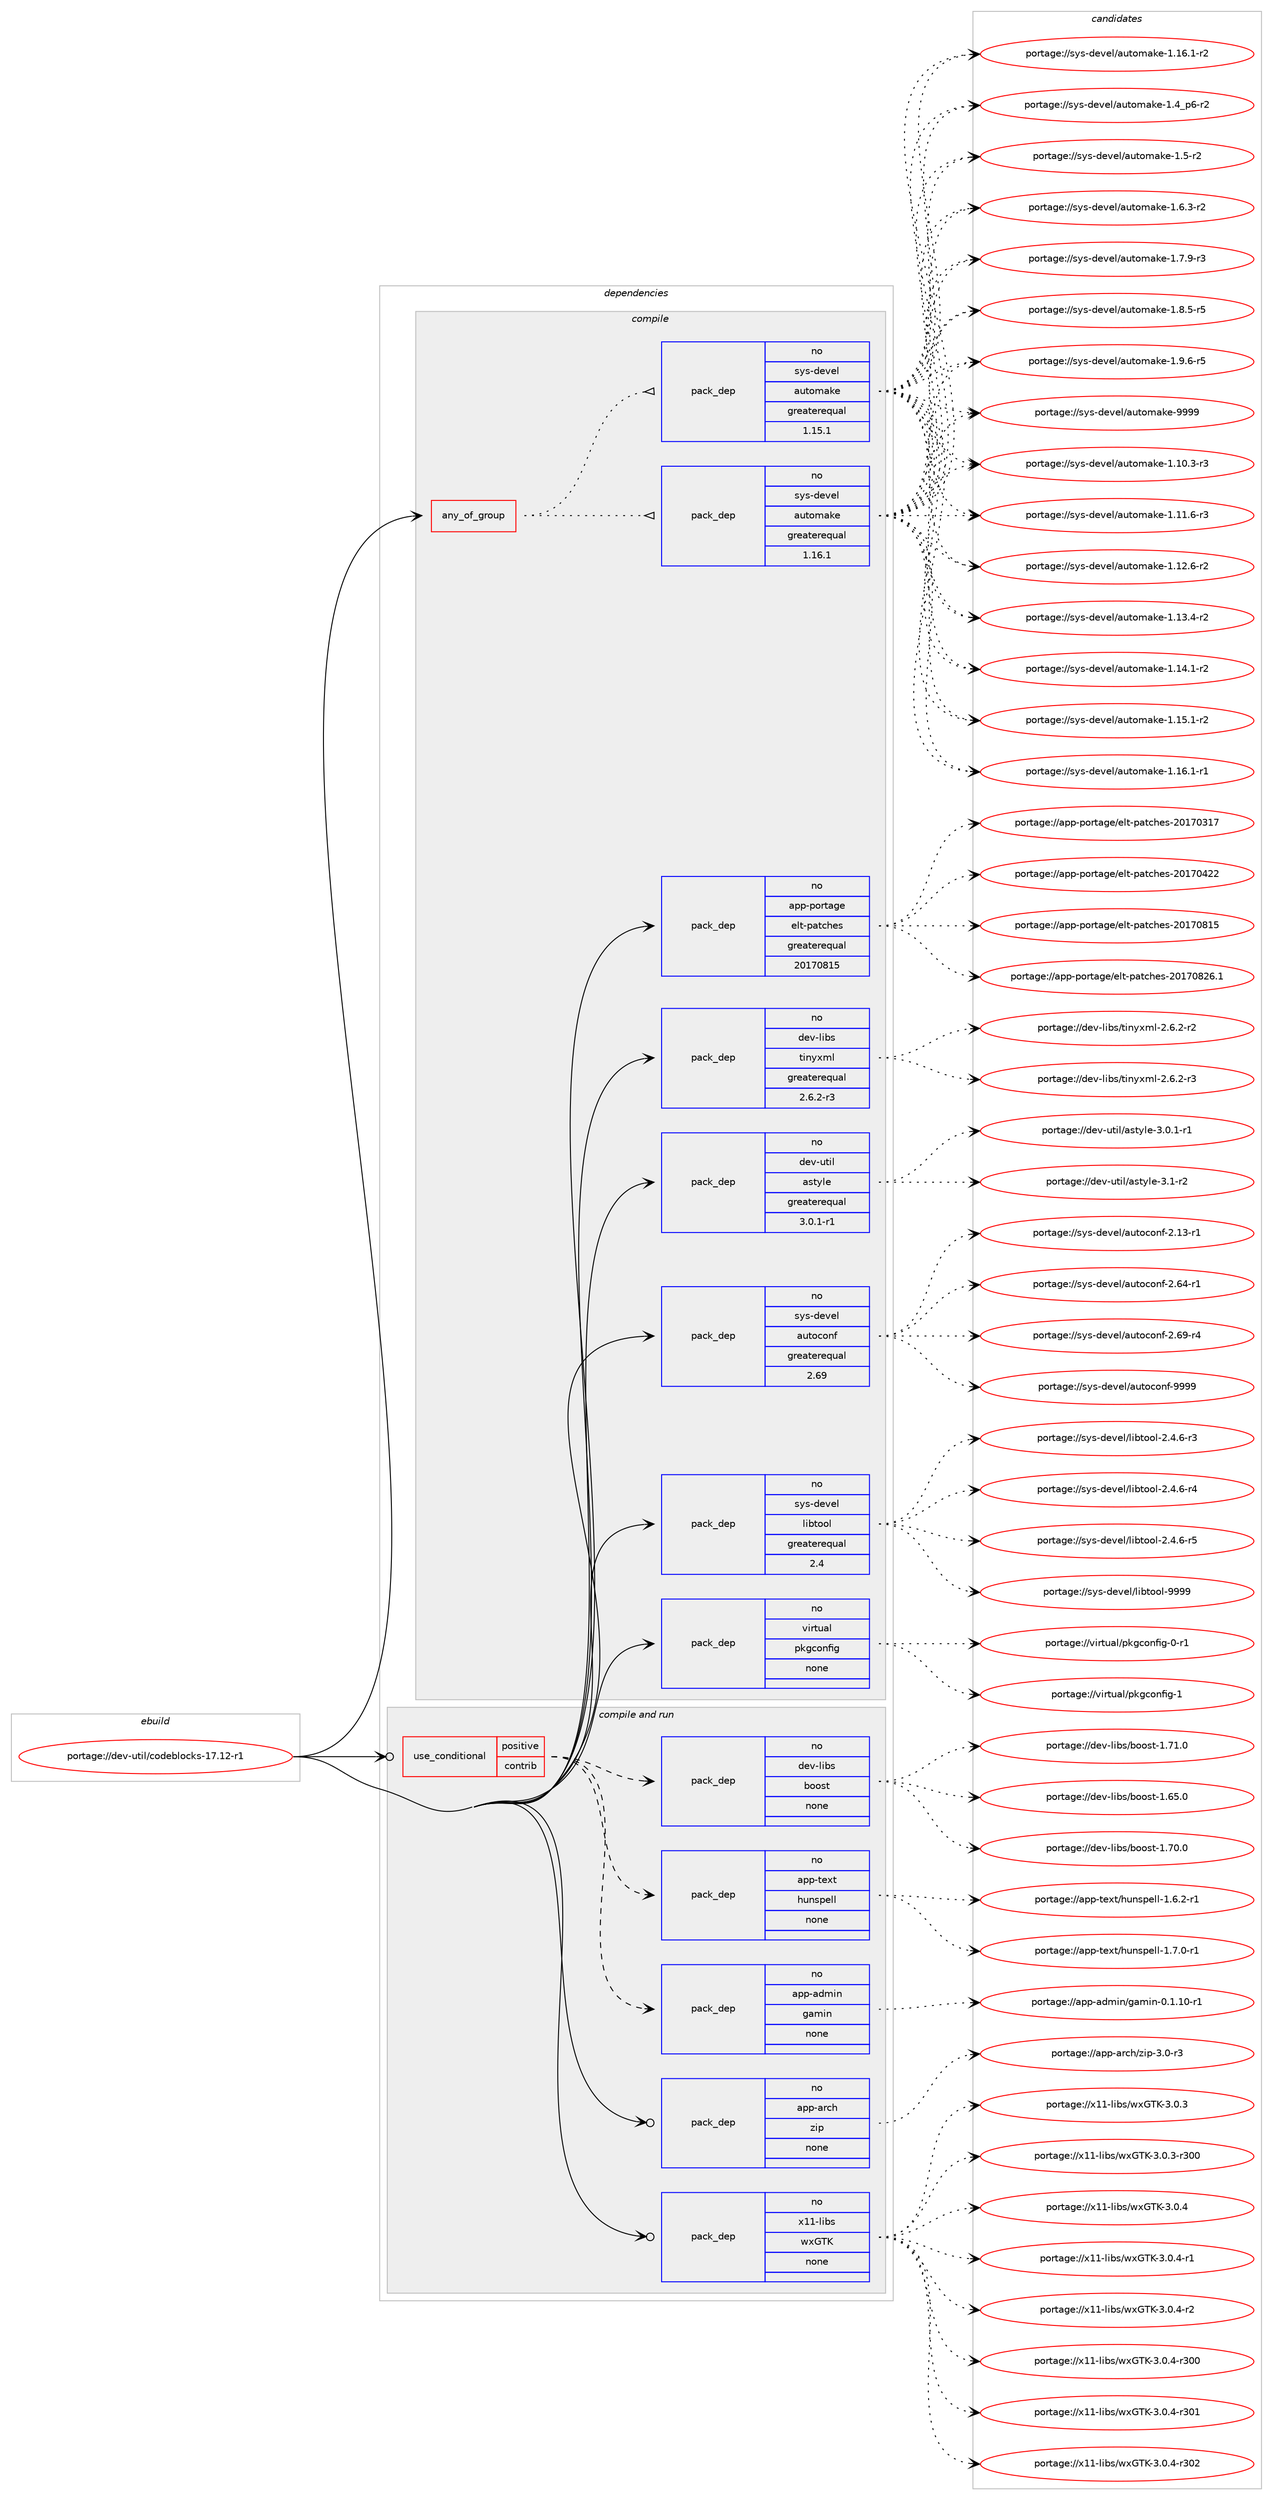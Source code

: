 digraph prolog {

# *************
# Graph options
# *************

newrank=true;
concentrate=true;
compound=true;
graph [rankdir=LR,fontname=Helvetica,fontsize=10,ranksep=1.5];#, ranksep=2.5, nodesep=0.2];
edge  [arrowhead=vee];
node  [fontname=Helvetica,fontsize=10];

# **********
# The ebuild
# **********

subgraph cluster_leftcol {
color=gray;
rank=same;
label=<<i>ebuild</i>>;
id [label="portage://dev-util/codeblocks-17.12-r1", color=red, width=4, href="../dev-util/codeblocks-17.12-r1.svg"];
}

# ****************
# The dependencies
# ****************

subgraph cluster_midcol {
color=gray;
label=<<i>dependencies</i>>;
subgraph cluster_compile {
fillcolor="#eeeeee";
style=filled;
label=<<i>compile</i>>;
subgraph any3558 {
dependency260325 [label=<<TABLE BORDER="0" CELLBORDER="1" CELLSPACING="0" CELLPADDING="4"><TR><TD CELLPADDING="10">any_of_group</TD></TR></TABLE>>, shape=none, color=red];subgraph pack186045 {
dependency260326 [label=<<TABLE BORDER="0" CELLBORDER="1" CELLSPACING="0" CELLPADDING="4" WIDTH="220"><TR><TD ROWSPAN="6" CELLPADDING="30">pack_dep</TD></TR><TR><TD WIDTH="110">no</TD></TR><TR><TD>sys-devel</TD></TR><TR><TD>automake</TD></TR><TR><TD>greaterequal</TD></TR><TR><TD>1.16.1</TD></TR></TABLE>>, shape=none, color=blue];
}
dependency260325:e -> dependency260326:w [weight=20,style="dotted",arrowhead="oinv"];
subgraph pack186046 {
dependency260327 [label=<<TABLE BORDER="0" CELLBORDER="1" CELLSPACING="0" CELLPADDING="4" WIDTH="220"><TR><TD ROWSPAN="6" CELLPADDING="30">pack_dep</TD></TR><TR><TD WIDTH="110">no</TD></TR><TR><TD>sys-devel</TD></TR><TR><TD>automake</TD></TR><TR><TD>greaterequal</TD></TR><TR><TD>1.15.1</TD></TR></TABLE>>, shape=none, color=blue];
}
dependency260325:e -> dependency260327:w [weight=20,style="dotted",arrowhead="oinv"];
}
id:e -> dependency260325:w [weight=20,style="solid",arrowhead="vee"];
subgraph pack186047 {
dependency260328 [label=<<TABLE BORDER="0" CELLBORDER="1" CELLSPACING="0" CELLPADDING="4" WIDTH="220"><TR><TD ROWSPAN="6" CELLPADDING="30">pack_dep</TD></TR><TR><TD WIDTH="110">no</TD></TR><TR><TD>app-portage</TD></TR><TR><TD>elt-patches</TD></TR><TR><TD>greaterequal</TD></TR><TR><TD>20170815</TD></TR></TABLE>>, shape=none, color=blue];
}
id:e -> dependency260328:w [weight=20,style="solid",arrowhead="vee"];
subgraph pack186048 {
dependency260329 [label=<<TABLE BORDER="0" CELLBORDER="1" CELLSPACING="0" CELLPADDING="4" WIDTH="220"><TR><TD ROWSPAN="6" CELLPADDING="30">pack_dep</TD></TR><TR><TD WIDTH="110">no</TD></TR><TR><TD>dev-libs</TD></TR><TR><TD>tinyxml</TD></TR><TR><TD>greaterequal</TD></TR><TR><TD>2.6.2-r3</TD></TR></TABLE>>, shape=none, color=blue];
}
id:e -> dependency260329:w [weight=20,style="solid",arrowhead="vee"];
subgraph pack186049 {
dependency260330 [label=<<TABLE BORDER="0" CELLBORDER="1" CELLSPACING="0" CELLPADDING="4" WIDTH="220"><TR><TD ROWSPAN="6" CELLPADDING="30">pack_dep</TD></TR><TR><TD WIDTH="110">no</TD></TR><TR><TD>dev-util</TD></TR><TR><TD>astyle</TD></TR><TR><TD>greaterequal</TD></TR><TR><TD>3.0.1-r1</TD></TR></TABLE>>, shape=none, color=blue];
}
id:e -> dependency260330:w [weight=20,style="solid",arrowhead="vee"];
subgraph pack186050 {
dependency260331 [label=<<TABLE BORDER="0" CELLBORDER="1" CELLSPACING="0" CELLPADDING="4" WIDTH="220"><TR><TD ROWSPAN="6" CELLPADDING="30">pack_dep</TD></TR><TR><TD WIDTH="110">no</TD></TR><TR><TD>sys-devel</TD></TR><TR><TD>autoconf</TD></TR><TR><TD>greaterequal</TD></TR><TR><TD>2.69</TD></TR></TABLE>>, shape=none, color=blue];
}
id:e -> dependency260331:w [weight=20,style="solid",arrowhead="vee"];
subgraph pack186051 {
dependency260332 [label=<<TABLE BORDER="0" CELLBORDER="1" CELLSPACING="0" CELLPADDING="4" WIDTH="220"><TR><TD ROWSPAN="6" CELLPADDING="30">pack_dep</TD></TR><TR><TD WIDTH="110">no</TD></TR><TR><TD>sys-devel</TD></TR><TR><TD>libtool</TD></TR><TR><TD>greaterequal</TD></TR><TR><TD>2.4</TD></TR></TABLE>>, shape=none, color=blue];
}
id:e -> dependency260332:w [weight=20,style="solid",arrowhead="vee"];
subgraph pack186052 {
dependency260333 [label=<<TABLE BORDER="0" CELLBORDER="1" CELLSPACING="0" CELLPADDING="4" WIDTH="220"><TR><TD ROWSPAN="6" CELLPADDING="30">pack_dep</TD></TR><TR><TD WIDTH="110">no</TD></TR><TR><TD>virtual</TD></TR><TR><TD>pkgconfig</TD></TR><TR><TD>none</TD></TR><TR><TD></TD></TR></TABLE>>, shape=none, color=blue];
}
id:e -> dependency260333:w [weight=20,style="solid",arrowhead="vee"];
}
subgraph cluster_compileandrun {
fillcolor="#eeeeee";
style=filled;
label=<<i>compile and run</i>>;
subgraph cond70649 {
dependency260334 [label=<<TABLE BORDER="0" CELLBORDER="1" CELLSPACING="0" CELLPADDING="4"><TR><TD ROWSPAN="3" CELLPADDING="10">use_conditional</TD></TR><TR><TD>positive</TD></TR><TR><TD>contrib</TD></TR></TABLE>>, shape=none, color=red];
subgraph pack186053 {
dependency260335 [label=<<TABLE BORDER="0" CELLBORDER="1" CELLSPACING="0" CELLPADDING="4" WIDTH="220"><TR><TD ROWSPAN="6" CELLPADDING="30">pack_dep</TD></TR><TR><TD WIDTH="110">no</TD></TR><TR><TD>app-admin</TD></TR><TR><TD>gamin</TD></TR><TR><TD>none</TD></TR><TR><TD></TD></TR></TABLE>>, shape=none, color=blue];
}
dependency260334:e -> dependency260335:w [weight=20,style="dashed",arrowhead="vee"];
subgraph pack186054 {
dependency260336 [label=<<TABLE BORDER="0" CELLBORDER="1" CELLSPACING="0" CELLPADDING="4" WIDTH="220"><TR><TD ROWSPAN="6" CELLPADDING="30">pack_dep</TD></TR><TR><TD WIDTH="110">no</TD></TR><TR><TD>app-text</TD></TR><TR><TD>hunspell</TD></TR><TR><TD>none</TD></TR><TR><TD></TD></TR></TABLE>>, shape=none, color=blue];
}
dependency260334:e -> dependency260336:w [weight=20,style="dashed",arrowhead="vee"];
subgraph pack186055 {
dependency260337 [label=<<TABLE BORDER="0" CELLBORDER="1" CELLSPACING="0" CELLPADDING="4" WIDTH="220"><TR><TD ROWSPAN="6" CELLPADDING="30">pack_dep</TD></TR><TR><TD WIDTH="110">no</TD></TR><TR><TD>dev-libs</TD></TR><TR><TD>boost</TD></TR><TR><TD>none</TD></TR><TR><TD></TD></TR></TABLE>>, shape=none, color=blue];
}
dependency260334:e -> dependency260337:w [weight=20,style="dashed",arrowhead="vee"];
}
id:e -> dependency260334:w [weight=20,style="solid",arrowhead="odotvee"];
subgraph pack186056 {
dependency260338 [label=<<TABLE BORDER="0" CELLBORDER="1" CELLSPACING="0" CELLPADDING="4" WIDTH="220"><TR><TD ROWSPAN="6" CELLPADDING="30">pack_dep</TD></TR><TR><TD WIDTH="110">no</TD></TR><TR><TD>app-arch</TD></TR><TR><TD>zip</TD></TR><TR><TD>none</TD></TR><TR><TD></TD></TR></TABLE>>, shape=none, color=blue];
}
id:e -> dependency260338:w [weight=20,style="solid",arrowhead="odotvee"];
subgraph pack186057 {
dependency260339 [label=<<TABLE BORDER="0" CELLBORDER="1" CELLSPACING="0" CELLPADDING="4" WIDTH="220"><TR><TD ROWSPAN="6" CELLPADDING="30">pack_dep</TD></TR><TR><TD WIDTH="110">no</TD></TR><TR><TD>x11-libs</TD></TR><TR><TD>wxGTK</TD></TR><TR><TD>none</TD></TR><TR><TD></TD></TR></TABLE>>, shape=none, color=blue];
}
id:e -> dependency260339:w [weight=20,style="solid",arrowhead="odotvee"];
}
subgraph cluster_run {
fillcolor="#eeeeee";
style=filled;
label=<<i>run</i>>;
}
}

# **************
# The candidates
# **************

subgraph cluster_choices {
rank=same;
color=gray;
label=<<i>candidates</i>>;

subgraph choice186045 {
color=black;
nodesep=1;
choiceportage11512111545100101118101108479711711611110997107101454946494846514511451 [label="portage://sys-devel/automake-1.10.3-r3", color=red, width=4,href="../sys-devel/automake-1.10.3-r3.svg"];
choiceportage11512111545100101118101108479711711611110997107101454946494946544511451 [label="portage://sys-devel/automake-1.11.6-r3", color=red, width=4,href="../sys-devel/automake-1.11.6-r3.svg"];
choiceportage11512111545100101118101108479711711611110997107101454946495046544511450 [label="portage://sys-devel/automake-1.12.6-r2", color=red, width=4,href="../sys-devel/automake-1.12.6-r2.svg"];
choiceportage11512111545100101118101108479711711611110997107101454946495146524511450 [label="portage://sys-devel/automake-1.13.4-r2", color=red, width=4,href="../sys-devel/automake-1.13.4-r2.svg"];
choiceportage11512111545100101118101108479711711611110997107101454946495246494511450 [label="portage://sys-devel/automake-1.14.1-r2", color=red, width=4,href="../sys-devel/automake-1.14.1-r2.svg"];
choiceportage11512111545100101118101108479711711611110997107101454946495346494511450 [label="portage://sys-devel/automake-1.15.1-r2", color=red, width=4,href="../sys-devel/automake-1.15.1-r2.svg"];
choiceportage11512111545100101118101108479711711611110997107101454946495446494511449 [label="portage://sys-devel/automake-1.16.1-r1", color=red, width=4,href="../sys-devel/automake-1.16.1-r1.svg"];
choiceportage11512111545100101118101108479711711611110997107101454946495446494511450 [label="portage://sys-devel/automake-1.16.1-r2", color=red, width=4,href="../sys-devel/automake-1.16.1-r2.svg"];
choiceportage115121115451001011181011084797117116111109971071014549465295112544511450 [label="portage://sys-devel/automake-1.4_p6-r2", color=red, width=4,href="../sys-devel/automake-1.4_p6-r2.svg"];
choiceportage11512111545100101118101108479711711611110997107101454946534511450 [label="portage://sys-devel/automake-1.5-r2", color=red, width=4,href="../sys-devel/automake-1.5-r2.svg"];
choiceportage115121115451001011181011084797117116111109971071014549465446514511450 [label="portage://sys-devel/automake-1.6.3-r2", color=red, width=4,href="../sys-devel/automake-1.6.3-r2.svg"];
choiceportage115121115451001011181011084797117116111109971071014549465546574511451 [label="portage://sys-devel/automake-1.7.9-r3", color=red, width=4,href="../sys-devel/automake-1.7.9-r3.svg"];
choiceportage115121115451001011181011084797117116111109971071014549465646534511453 [label="portage://sys-devel/automake-1.8.5-r5", color=red, width=4,href="../sys-devel/automake-1.8.5-r5.svg"];
choiceportage115121115451001011181011084797117116111109971071014549465746544511453 [label="portage://sys-devel/automake-1.9.6-r5", color=red, width=4,href="../sys-devel/automake-1.9.6-r5.svg"];
choiceportage115121115451001011181011084797117116111109971071014557575757 [label="portage://sys-devel/automake-9999", color=red, width=4,href="../sys-devel/automake-9999.svg"];
dependency260326:e -> choiceportage11512111545100101118101108479711711611110997107101454946494846514511451:w [style=dotted,weight="100"];
dependency260326:e -> choiceportage11512111545100101118101108479711711611110997107101454946494946544511451:w [style=dotted,weight="100"];
dependency260326:e -> choiceportage11512111545100101118101108479711711611110997107101454946495046544511450:w [style=dotted,weight="100"];
dependency260326:e -> choiceportage11512111545100101118101108479711711611110997107101454946495146524511450:w [style=dotted,weight="100"];
dependency260326:e -> choiceportage11512111545100101118101108479711711611110997107101454946495246494511450:w [style=dotted,weight="100"];
dependency260326:e -> choiceportage11512111545100101118101108479711711611110997107101454946495346494511450:w [style=dotted,weight="100"];
dependency260326:e -> choiceportage11512111545100101118101108479711711611110997107101454946495446494511449:w [style=dotted,weight="100"];
dependency260326:e -> choiceportage11512111545100101118101108479711711611110997107101454946495446494511450:w [style=dotted,weight="100"];
dependency260326:e -> choiceportage115121115451001011181011084797117116111109971071014549465295112544511450:w [style=dotted,weight="100"];
dependency260326:e -> choiceportage11512111545100101118101108479711711611110997107101454946534511450:w [style=dotted,weight="100"];
dependency260326:e -> choiceportage115121115451001011181011084797117116111109971071014549465446514511450:w [style=dotted,weight="100"];
dependency260326:e -> choiceportage115121115451001011181011084797117116111109971071014549465546574511451:w [style=dotted,weight="100"];
dependency260326:e -> choiceportage115121115451001011181011084797117116111109971071014549465646534511453:w [style=dotted,weight="100"];
dependency260326:e -> choiceportage115121115451001011181011084797117116111109971071014549465746544511453:w [style=dotted,weight="100"];
dependency260326:e -> choiceportage115121115451001011181011084797117116111109971071014557575757:w [style=dotted,weight="100"];
}
subgraph choice186046 {
color=black;
nodesep=1;
choiceportage11512111545100101118101108479711711611110997107101454946494846514511451 [label="portage://sys-devel/automake-1.10.3-r3", color=red, width=4,href="../sys-devel/automake-1.10.3-r3.svg"];
choiceportage11512111545100101118101108479711711611110997107101454946494946544511451 [label="portage://sys-devel/automake-1.11.6-r3", color=red, width=4,href="../sys-devel/automake-1.11.6-r3.svg"];
choiceportage11512111545100101118101108479711711611110997107101454946495046544511450 [label="portage://sys-devel/automake-1.12.6-r2", color=red, width=4,href="../sys-devel/automake-1.12.6-r2.svg"];
choiceportage11512111545100101118101108479711711611110997107101454946495146524511450 [label="portage://sys-devel/automake-1.13.4-r2", color=red, width=4,href="../sys-devel/automake-1.13.4-r2.svg"];
choiceportage11512111545100101118101108479711711611110997107101454946495246494511450 [label="portage://sys-devel/automake-1.14.1-r2", color=red, width=4,href="../sys-devel/automake-1.14.1-r2.svg"];
choiceportage11512111545100101118101108479711711611110997107101454946495346494511450 [label="portage://sys-devel/automake-1.15.1-r2", color=red, width=4,href="../sys-devel/automake-1.15.1-r2.svg"];
choiceportage11512111545100101118101108479711711611110997107101454946495446494511449 [label="portage://sys-devel/automake-1.16.1-r1", color=red, width=4,href="../sys-devel/automake-1.16.1-r1.svg"];
choiceportage11512111545100101118101108479711711611110997107101454946495446494511450 [label="portage://sys-devel/automake-1.16.1-r2", color=red, width=4,href="../sys-devel/automake-1.16.1-r2.svg"];
choiceportage115121115451001011181011084797117116111109971071014549465295112544511450 [label="portage://sys-devel/automake-1.4_p6-r2", color=red, width=4,href="../sys-devel/automake-1.4_p6-r2.svg"];
choiceportage11512111545100101118101108479711711611110997107101454946534511450 [label="portage://sys-devel/automake-1.5-r2", color=red, width=4,href="../sys-devel/automake-1.5-r2.svg"];
choiceportage115121115451001011181011084797117116111109971071014549465446514511450 [label="portage://sys-devel/automake-1.6.3-r2", color=red, width=4,href="../sys-devel/automake-1.6.3-r2.svg"];
choiceportage115121115451001011181011084797117116111109971071014549465546574511451 [label="portage://sys-devel/automake-1.7.9-r3", color=red, width=4,href="../sys-devel/automake-1.7.9-r3.svg"];
choiceportage115121115451001011181011084797117116111109971071014549465646534511453 [label="portage://sys-devel/automake-1.8.5-r5", color=red, width=4,href="../sys-devel/automake-1.8.5-r5.svg"];
choiceportage115121115451001011181011084797117116111109971071014549465746544511453 [label="portage://sys-devel/automake-1.9.6-r5", color=red, width=4,href="../sys-devel/automake-1.9.6-r5.svg"];
choiceportage115121115451001011181011084797117116111109971071014557575757 [label="portage://sys-devel/automake-9999", color=red, width=4,href="../sys-devel/automake-9999.svg"];
dependency260327:e -> choiceportage11512111545100101118101108479711711611110997107101454946494846514511451:w [style=dotted,weight="100"];
dependency260327:e -> choiceportage11512111545100101118101108479711711611110997107101454946494946544511451:w [style=dotted,weight="100"];
dependency260327:e -> choiceportage11512111545100101118101108479711711611110997107101454946495046544511450:w [style=dotted,weight="100"];
dependency260327:e -> choiceportage11512111545100101118101108479711711611110997107101454946495146524511450:w [style=dotted,weight="100"];
dependency260327:e -> choiceportage11512111545100101118101108479711711611110997107101454946495246494511450:w [style=dotted,weight="100"];
dependency260327:e -> choiceportage11512111545100101118101108479711711611110997107101454946495346494511450:w [style=dotted,weight="100"];
dependency260327:e -> choiceportage11512111545100101118101108479711711611110997107101454946495446494511449:w [style=dotted,weight="100"];
dependency260327:e -> choiceportage11512111545100101118101108479711711611110997107101454946495446494511450:w [style=dotted,weight="100"];
dependency260327:e -> choiceportage115121115451001011181011084797117116111109971071014549465295112544511450:w [style=dotted,weight="100"];
dependency260327:e -> choiceportage11512111545100101118101108479711711611110997107101454946534511450:w [style=dotted,weight="100"];
dependency260327:e -> choiceportage115121115451001011181011084797117116111109971071014549465446514511450:w [style=dotted,weight="100"];
dependency260327:e -> choiceportage115121115451001011181011084797117116111109971071014549465546574511451:w [style=dotted,weight="100"];
dependency260327:e -> choiceportage115121115451001011181011084797117116111109971071014549465646534511453:w [style=dotted,weight="100"];
dependency260327:e -> choiceportage115121115451001011181011084797117116111109971071014549465746544511453:w [style=dotted,weight="100"];
dependency260327:e -> choiceportage115121115451001011181011084797117116111109971071014557575757:w [style=dotted,weight="100"];
}
subgraph choice186047 {
color=black;
nodesep=1;
choiceportage97112112451121111141169710310147101108116451129711699104101115455048495548514955 [label="portage://app-portage/elt-patches-20170317", color=red, width=4,href="../app-portage/elt-patches-20170317.svg"];
choiceportage97112112451121111141169710310147101108116451129711699104101115455048495548525050 [label="portage://app-portage/elt-patches-20170422", color=red, width=4,href="../app-portage/elt-patches-20170422.svg"];
choiceportage97112112451121111141169710310147101108116451129711699104101115455048495548564953 [label="portage://app-portage/elt-patches-20170815", color=red, width=4,href="../app-portage/elt-patches-20170815.svg"];
choiceportage971121124511211111411697103101471011081164511297116991041011154550484955485650544649 [label="portage://app-portage/elt-patches-20170826.1", color=red, width=4,href="../app-portage/elt-patches-20170826.1.svg"];
dependency260328:e -> choiceportage97112112451121111141169710310147101108116451129711699104101115455048495548514955:w [style=dotted,weight="100"];
dependency260328:e -> choiceportage97112112451121111141169710310147101108116451129711699104101115455048495548525050:w [style=dotted,weight="100"];
dependency260328:e -> choiceportage97112112451121111141169710310147101108116451129711699104101115455048495548564953:w [style=dotted,weight="100"];
dependency260328:e -> choiceportage971121124511211111411697103101471011081164511297116991041011154550484955485650544649:w [style=dotted,weight="100"];
}
subgraph choice186048 {
color=black;
nodesep=1;
choiceportage1001011184510810598115471161051101211201091084550465446504511450 [label="portage://dev-libs/tinyxml-2.6.2-r2", color=red, width=4,href="../dev-libs/tinyxml-2.6.2-r2.svg"];
choiceportage1001011184510810598115471161051101211201091084550465446504511451 [label="portage://dev-libs/tinyxml-2.6.2-r3", color=red, width=4,href="../dev-libs/tinyxml-2.6.2-r3.svg"];
dependency260329:e -> choiceportage1001011184510810598115471161051101211201091084550465446504511450:w [style=dotted,weight="100"];
dependency260329:e -> choiceportage1001011184510810598115471161051101211201091084550465446504511451:w [style=dotted,weight="100"];
}
subgraph choice186049 {
color=black;
nodesep=1;
choiceportage1001011184511711610510847971151161211081014551464846494511449 [label="portage://dev-util/astyle-3.0.1-r1", color=red, width=4,href="../dev-util/astyle-3.0.1-r1.svg"];
choiceportage100101118451171161051084797115116121108101455146494511450 [label="portage://dev-util/astyle-3.1-r2", color=red, width=4,href="../dev-util/astyle-3.1-r2.svg"];
dependency260330:e -> choiceportage1001011184511711610510847971151161211081014551464846494511449:w [style=dotted,weight="100"];
dependency260330:e -> choiceportage100101118451171161051084797115116121108101455146494511450:w [style=dotted,weight="100"];
}
subgraph choice186050 {
color=black;
nodesep=1;
choiceportage1151211154510010111810110847971171161119911111010245504649514511449 [label="portage://sys-devel/autoconf-2.13-r1", color=red, width=4,href="../sys-devel/autoconf-2.13-r1.svg"];
choiceportage1151211154510010111810110847971171161119911111010245504654524511449 [label="portage://sys-devel/autoconf-2.64-r1", color=red, width=4,href="../sys-devel/autoconf-2.64-r1.svg"];
choiceportage1151211154510010111810110847971171161119911111010245504654574511452 [label="portage://sys-devel/autoconf-2.69-r4", color=red, width=4,href="../sys-devel/autoconf-2.69-r4.svg"];
choiceportage115121115451001011181011084797117116111991111101024557575757 [label="portage://sys-devel/autoconf-9999", color=red, width=4,href="../sys-devel/autoconf-9999.svg"];
dependency260331:e -> choiceportage1151211154510010111810110847971171161119911111010245504649514511449:w [style=dotted,weight="100"];
dependency260331:e -> choiceportage1151211154510010111810110847971171161119911111010245504654524511449:w [style=dotted,weight="100"];
dependency260331:e -> choiceportage1151211154510010111810110847971171161119911111010245504654574511452:w [style=dotted,weight="100"];
dependency260331:e -> choiceportage115121115451001011181011084797117116111991111101024557575757:w [style=dotted,weight="100"];
}
subgraph choice186051 {
color=black;
nodesep=1;
choiceportage1151211154510010111810110847108105981161111111084550465246544511451 [label="portage://sys-devel/libtool-2.4.6-r3", color=red, width=4,href="../sys-devel/libtool-2.4.6-r3.svg"];
choiceportage1151211154510010111810110847108105981161111111084550465246544511452 [label="portage://sys-devel/libtool-2.4.6-r4", color=red, width=4,href="../sys-devel/libtool-2.4.6-r4.svg"];
choiceportage1151211154510010111810110847108105981161111111084550465246544511453 [label="portage://sys-devel/libtool-2.4.6-r5", color=red, width=4,href="../sys-devel/libtool-2.4.6-r5.svg"];
choiceportage1151211154510010111810110847108105981161111111084557575757 [label="portage://sys-devel/libtool-9999", color=red, width=4,href="../sys-devel/libtool-9999.svg"];
dependency260332:e -> choiceportage1151211154510010111810110847108105981161111111084550465246544511451:w [style=dotted,weight="100"];
dependency260332:e -> choiceportage1151211154510010111810110847108105981161111111084550465246544511452:w [style=dotted,weight="100"];
dependency260332:e -> choiceportage1151211154510010111810110847108105981161111111084550465246544511453:w [style=dotted,weight="100"];
dependency260332:e -> choiceportage1151211154510010111810110847108105981161111111084557575757:w [style=dotted,weight="100"];
}
subgraph choice186052 {
color=black;
nodesep=1;
choiceportage11810511411611797108471121071039911111010210510345484511449 [label="portage://virtual/pkgconfig-0-r1", color=red, width=4,href="../virtual/pkgconfig-0-r1.svg"];
choiceportage1181051141161179710847112107103991111101021051034549 [label="portage://virtual/pkgconfig-1", color=red, width=4,href="../virtual/pkgconfig-1.svg"];
dependency260333:e -> choiceportage11810511411611797108471121071039911111010210510345484511449:w [style=dotted,weight="100"];
dependency260333:e -> choiceportage1181051141161179710847112107103991111101021051034549:w [style=dotted,weight="100"];
}
subgraph choice186053 {
color=black;
nodesep=1;
choiceportage9711211245971001091051104710397109105110454846494649484511449 [label="portage://app-admin/gamin-0.1.10-r1", color=red, width=4,href="../app-admin/gamin-0.1.10-r1.svg"];
dependency260335:e -> choiceportage9711211245971001091051104710397109105110454846494649484511449:w [style=dotted,weight="100"];
}
subgraph choice186054 {
color=black;
nodesep=1;
choiceportage9711211245116101120116471041171101151121011081084549465446504511449 [label="portage://app-text/hunspell-1.6.2-r1", color=red, width=4,href="../app-text/hunspell-1.6.2-r1.svg"];
choiceportage9711211245116101120116471041171101151121011081084549465546484511449 [label="portage://app-text/hunspell-1.7.0-r1", color=red, width=4,href="../app-text/hunspell-1.7.0-r1.svg"];
dependency260336:e -> choiceportage9711211245116101120116471041171101151121011081084549465446504511449:w [style=dotted,weight="100"];
dependency260336:e -> choiceportage9711211245116101120116471041171101151121011081084549465546484511449:w [style=dotted,weight="100"];
}
subgraph choice186055 {
color=black;
nodesep=1;
choiceportage1001011184510810598115479811111111511645494654534648 [label="portage://dev-libs/boost-1.65.0", color=red, width=4,href="../dev-libs/boost-1.65.0.svg"];
choiceportage1001011184510810598115479811111111511645494655484648 [label="portage://dev-libs/boost-1.70.0", color=red, width=4,href="../dev-libs/boost-1.70.0.svg"];
choiceportage1001011184510810598115479811111111511645494655494648 [label="portage://dev-libs/boost-1.71.0", color=red, width=4,href="../dev-libs/boost-1.71.0.svg"];
dependency260337:e -> choiceportage1001011184510810598115479811111111511645494654534648:w [style=dotted,weight="100"];
dependency260337:e -> choiceportage1001011184510810598115479811111111511645494655484648:w [style=dotted,weight="100"];
dependency260337:e -> choiceportage1001011184510810598115479811111111511645494655494648:w [style=dotted,weight="100"];
}
subgraph choice186056 {
color=black;
nodesep=1;
choiceportage9711211245971149910447122105112455146484511451 [label="portage://app-arch/zip-3.0-r3", color=red, width=4,href="../app-arch/zip-3.0-r3.svg"];
dependency260338:e -> choiceportage9711211245971149910447122105112455146484511451:w [style=dotted,weight="100"];
}
subgraph choice186057 {
color=black;
nodesep=1;
choiceportage1204949451081059811547119120718475455146484651 [label="portage://x11-libs/wxGTK-3.0.3", color=red, width=4,href="../x11-libs/wxGTK-3.0.3.svg"];
choiceportage120494945108105981154711912071847545514648465145114514848 [label="portage://x11-libs/wxGTK-3.0.3-r300", color=red, width=4,href="../x11-libs/wxGTK-3.0.3-r300.svg"];
choiceportage1204949451081059811547119120718475455146484652 [label="portage://x11-libs/wxGTK-3.0.4", color=red, width=4,href="../x11-libs/wxGTK-3.0.4.svg"];
choiceportage12049494510810598115471191207184754551464846524511449 [label="portage://x11-libs/wxGTK-3.0.4-r1", color=red, width=4,href="../x11-libs/wxGTK-3.0.4-r1.svg"];
choiceportage12049494510810598115471191207184754551464846524511450 [label="portage://x11-libs/wxGTK-3.0.4-r2", color=red, width=4,href="../x11-libs/wxGTK-3.0.4-r2.svg"];
choiceportage120494945108105981154711912071847545514648465245114514848 [label="portage://x11-libs/wxGTK-3.0.4-r300", color=red, width=4,href="../x11-libs/wxGTK-3.0.4-r300.svg"];
choiceportage120494945108105981154711912071847545514648465245114514849 [label="portage://x11-libs/wxGTK-3.0.4-r301", color=red, width=4,href="../x11-libs/wxGTK-3.0.4-r301.svg"];
choiceportage120494945108105981154711912071847545514648465245114514850 [label="portage://x11-libs/wxGTK-3.0.4-r302", color=red, width=4,href="../x11-libs/wxGTK-3.0.4-r302.svg"];
dependency260339:e -> choiceportage1204949451081059811547119120718475455146484651:w [style=dotted,weight="100"];
dependency260339:e -> choiceportage120494945108105981154711912071847545514648465145114514848:w [style=dotted,weight="100"];
dependency260339:e -> choiceportage1204949451081059811547119120718475455146484652:w [style=dotted,weight="100"];
dependency260339:e -> choiceportage12049494510810598115471191207184754551464846524511449:w [style=dotted,weight="100"];
dependency260339:e -> choiceportage12049494510810598115471191207184754551464846524511450:w [style=dotted,weight="100"];
dependency260339:e -> choiceportage120494945108105981154711912071847545514648465245114514848:w [style=dotted,weight="100"];
dependency260339:e -> choiceportage120494945108105981154711912071847545514648465245114514849:w [style=dotted,weight="100"];
dependency260339:e -> choiceportage120494945108105981154711912071847545514648465245114514850:w [style=dotted,weight="100"];
}
}

}
